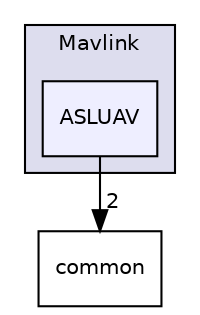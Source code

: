 digraph "Mavlink/ASLUAV" {
  compound=true
  node [ fontsize="10", fontname="Helvetica"];
  edge [ labelfontsize="10", labelfontname="Helvetica"];
  subgraph clusterdir_c1a4da077515c6906d4cf31a479036ae {
    graph [ bgcolor="#ddddee", pencolor="black", label="Mavlink" fontname="Helvetica", fontsize="10", URL="dir_c1a4da077515c6906d4cf31a479036ae.html"]
  dir_547b956d4166df78c42c5049894a4888 [shape=box, label="ASLUAV", style="filled", fillcolor="#eeeeff", pencolor="black", URL="dir_547b956d4166df78c42c5049894a4888.html"];
  }
  dir_4c057851c48f94592cfeafad14b1565d [shape=box label="common" URL="dir_4c057851c48f94592cfeafad14b1565d.html"];
  dir_547b956d4166df78c42c5049894a4888->dir_4c057851c48f94592cfeafad14b1565d [headlabel="2", labeldistance=1.5 headhref="dir_000002_000004.html"];
}
